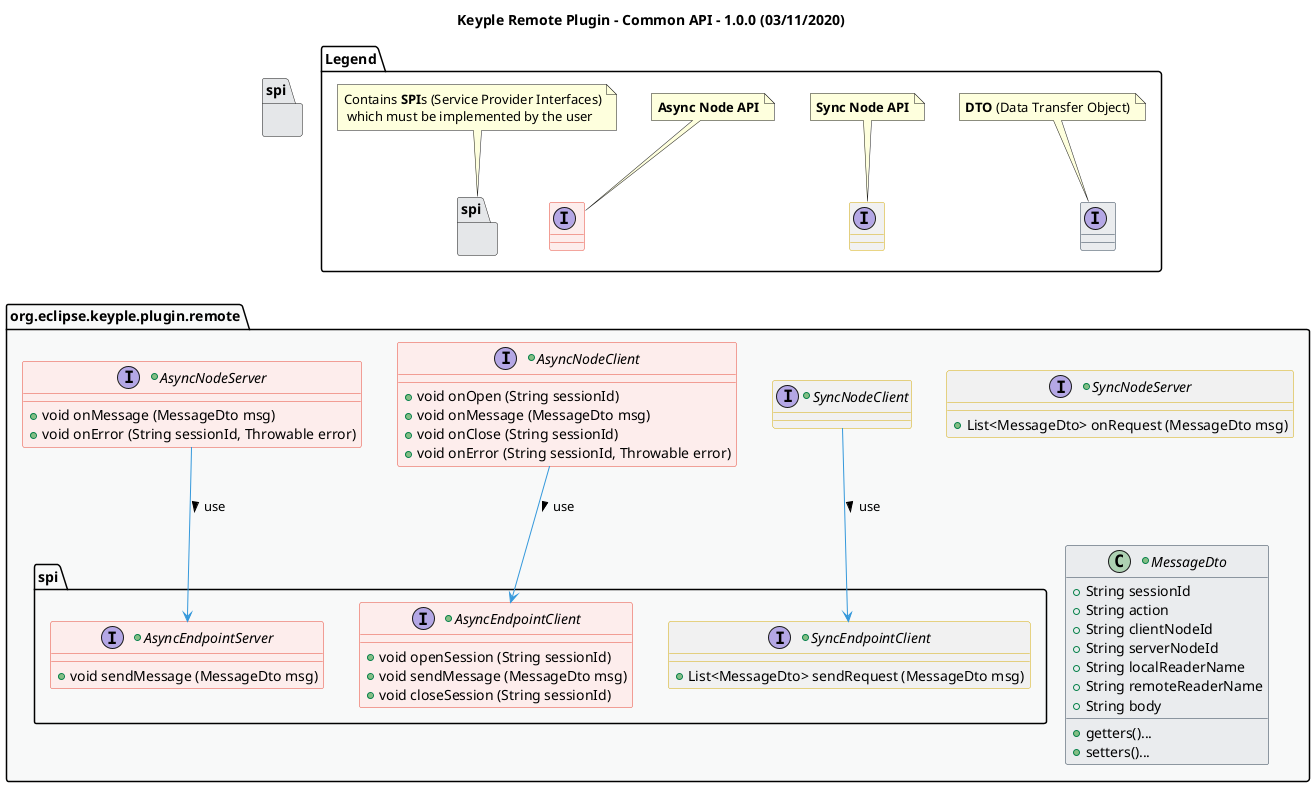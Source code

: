 @startuml
title
    Keyple Remote Plugin - Common API - 1.0.0 (03/11/2020)
end title

' == THEME ==

'Couleurs issues de : https://htmlcolorcodes.com/fr/tableau-de-couleur/tableau-de-couleur-design-plat/
!define C_GREY1 F8F9F9
!define C_GREY2 F2F3F4
!define C_GREY3 E5E7E9
!define C_GREY4 D7DBDD
!define C_GREY5 CACFD2
!define C_GREY6 BDC3C7
!define C_LINK 3498DB
!define C_USE 27AE60

skinparam Shadowing false
skinparam ClassFontStyle italic
skinparam ClassBorderColor #D4AC0D
skinparam stereotypeABorderColor #A9DCDF
skinparam stereotypeIBorderColor #B4A7E5
skinparam stereotypeCBorderColor #ADD1B2
skinparam stereotypeEBorderColor #EB93DF
' Red
skinparam ClassBackgroundColor<<red>> #FDEDEC
skinparam ClassBorderColor<<red>> #E74C3C
hide <<red>> stereotype
' Purple
skinparam ClassBackgroundColor<<purple>> #F4ECF7
skinparam ClassBorderColor<<purple>> #8E44AD
hide <<purple>> stereotype
' blue
skinparam ClassBackgroundColor<<blue>> #EBF5FB
skinparam ClassBorderColor<<blue>> #3498DB
hide <<blue>> stereotype
' Green
skinparam ClassBackgroundColor<<green>> #E9F7EF
skinparam ClassBorderColor<<green>> #27AE60
hide <<green>> stereotype
' Grey
skinparam ClassBackgroundColor<<grey>> #EAECEE
skinparam ClassBorderColor<<grey>> #2C3E50
hide <<grey>> stereotype

' == CONTENT ==

package Legend {
    interface " " as syncNodeApi
    note top of syncNodeApi : **Sync Node API**
    interface " " as asyncNodeApi <<red>>
    note top of asyncNodeApi : **Async Node API**
    interface " " as dtoApi <<grey>>
    note top of dtoApi : **DTO** (Data Transfer Object)
    package "spi" as legendSpi #C_GREY3 {}
    note top of legendSpi : Contains **SPI**s (Service Provider Interfaces)\n which must be implemented by the user
}

package "org.eclipse.keyple.plugin.remote" as root {
    ' Nodes & Senders
    +interface AsyncNodeClient {
        +void onOpen (String sessionId)
        +void onMessage (MessageDto msg)
        +void onClose (String sessionId)
        +void onError (String sessionId, Throwable error)
    }
    +interface AsyncNodeServer {
        +void onMessage (MessageDto msg)
        +void onError (String sessionId, Throwable error)
    }
    +interface SyncNodeClient {
    }
    +interface SyncNodeServer {
        +List<MessageDto> onRequest (MessageDto msg)
    }
    ' SPI
    package spi {
        +interface AsyncEndpointClient {
            +void openSession (String sessionId)
            +void sendMessage (MessageDto msg)
            +void closeSession (String sessionId)
        }
        +interface AsyncEndpointServer {
            +void sendMessage (MessageDto msg)
        }
        +interface SyncEndpointClient {
            +List<MessageDto> sendRequest (MessageDto msg)
        }
    }
    ' DTO
    +class MessageDto {
        + String sessionId
        + String action
        + String clientNodeId
        + String serverNodeId
        + String localReaderName
        + String remoteReaderName
        + String body
        + getters()...
        + setters()...
    }
}

' Associations
SyncNodeClient --> SyncEndpointClient #C_LINK : use >
AsyncNodeClient --> AsyncEndpointClient #C_LINK : use >
AsyncNodeServer --> AsyncEndpointServer #C_LINK : use >

' == LAYOUT ==

dtoApi -[hidden]- SyncNodeServer
SyncNodeServer -[hidden]- MessageDto

syncNodeApi -[hidden]- SyncNodeClient
syncNodeApi -[hidden]- SyncNodeServer

asyncNodeApi -[hidden]- AsyncNodeClient
asyncNodeApi -[hidden]- AsyncNodeServer

' == STYLE ==

package root #C_GREY1 {}
package spi #C_GREY3 {}

AsyncNodeClient <<red>>
AsyncNodeServer <<red>>
AsyncEndpointClient <<red>>
AsyncEndpointServer <<red>>

MessageDto <<grey>>

@enduml